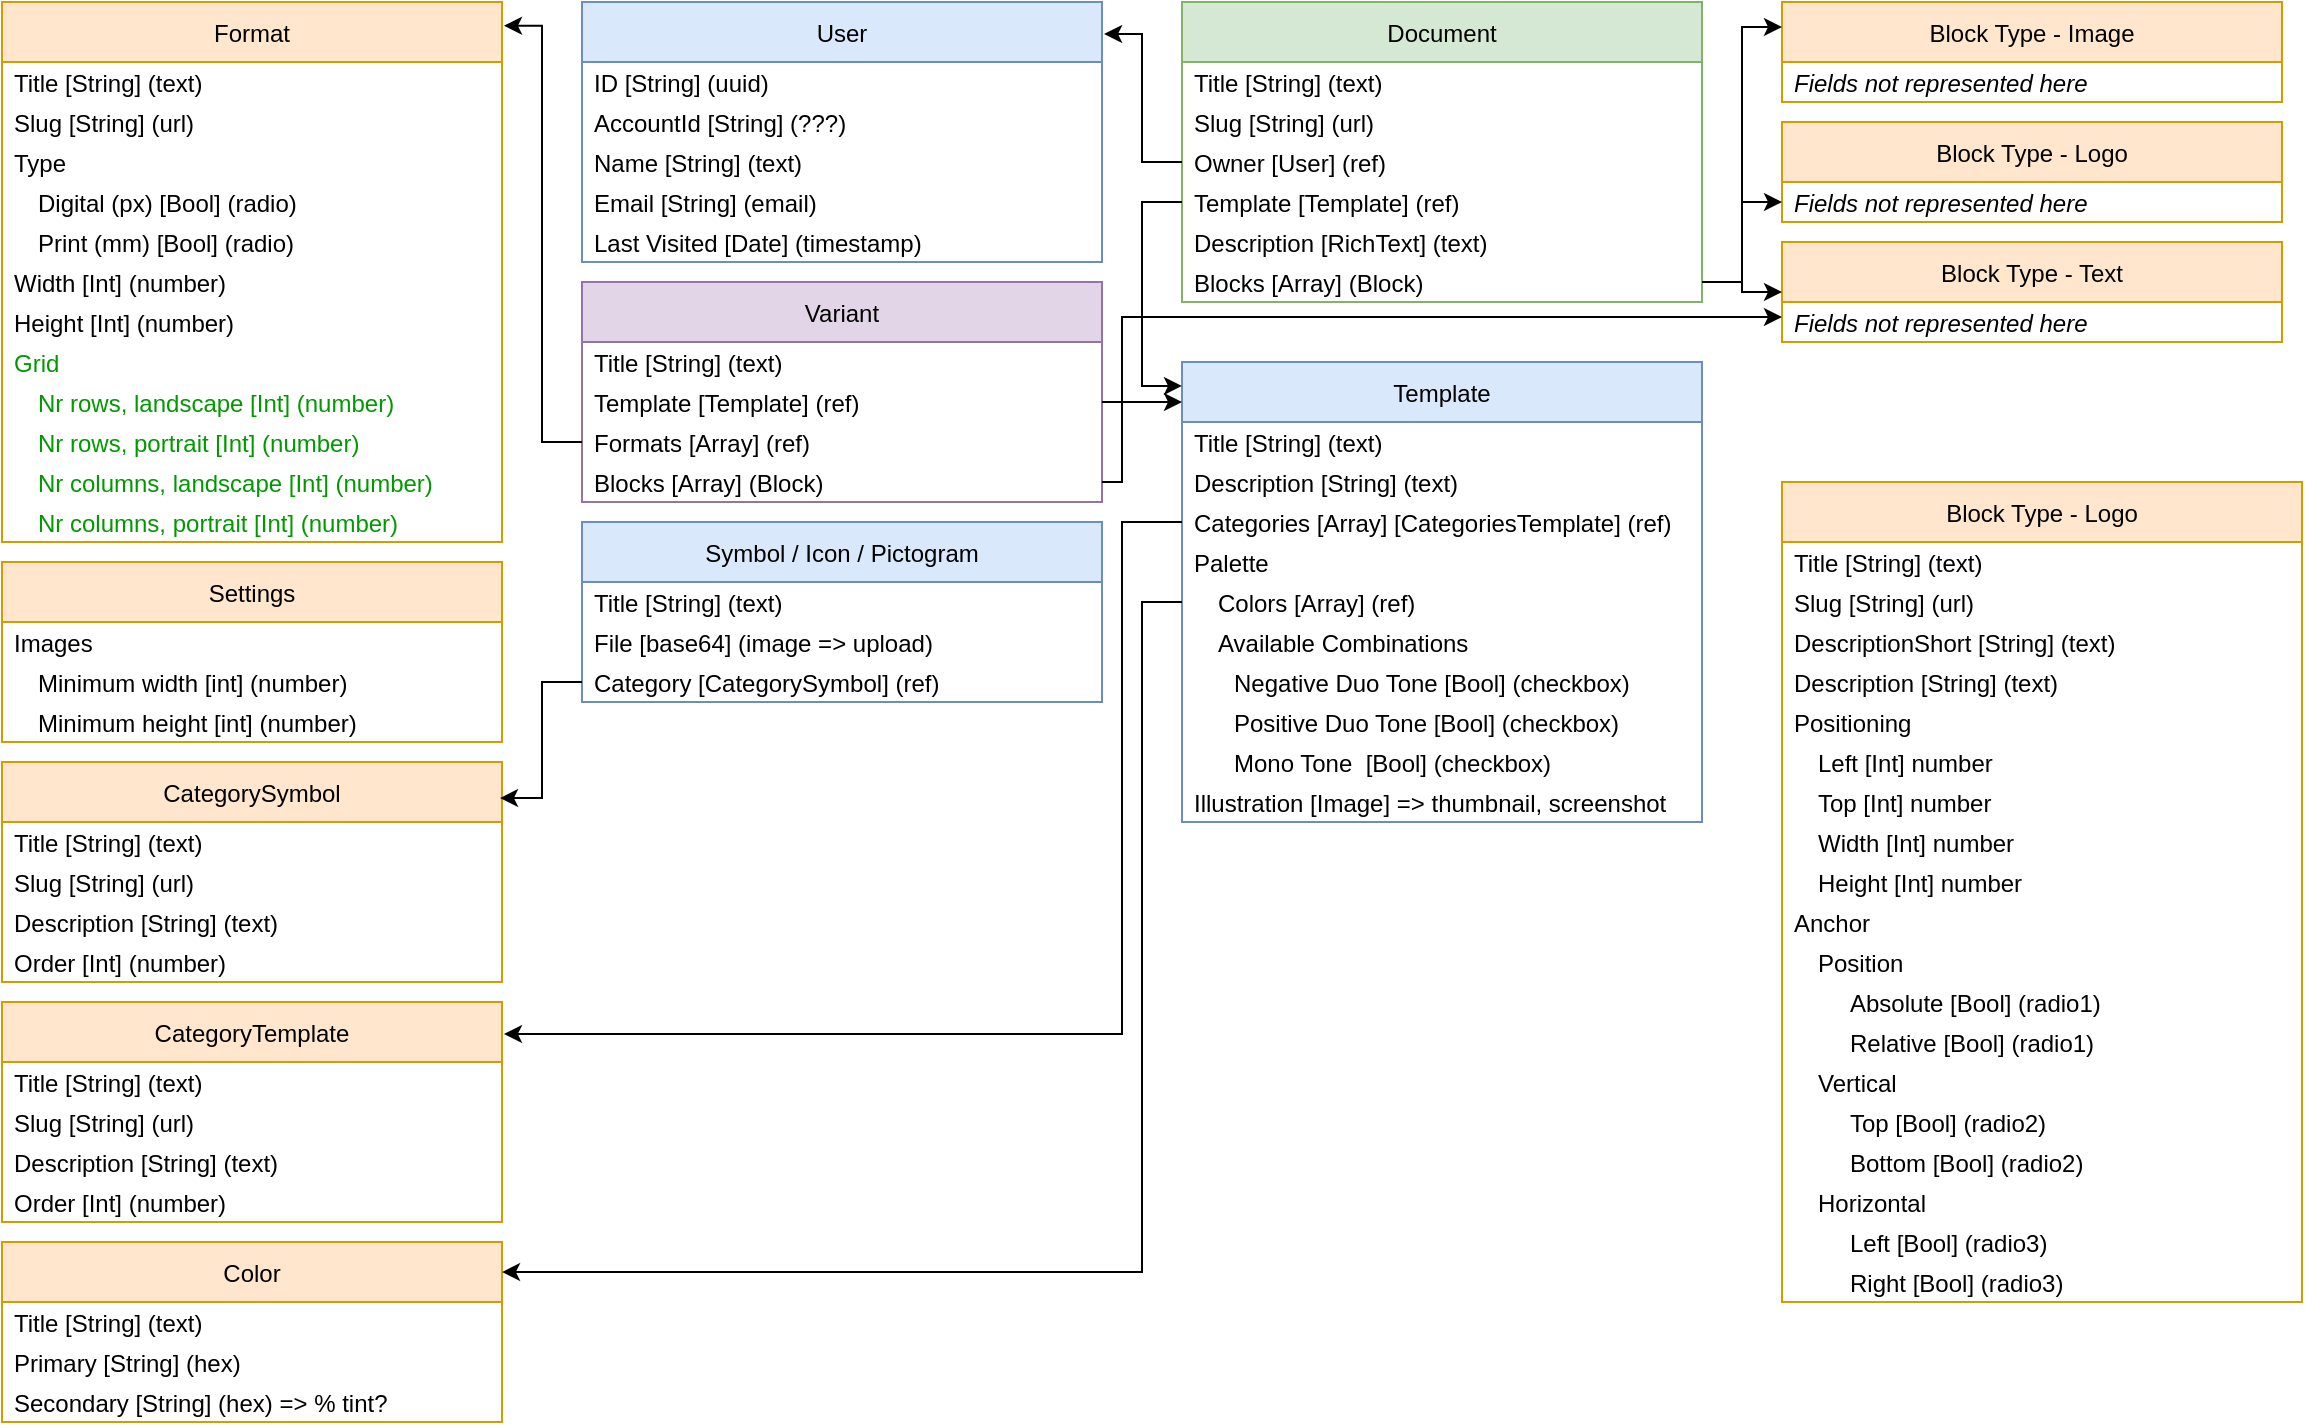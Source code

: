 <mxfile version="20.3.1" type="github">
  <diagram name="Page-1" id="2ca16b54-16f6-2749-3443-fa8db7711227">
    <mxGraphModel dx="1234" dy="793" grid="1" gridSize="10" guides="1" tooltips="1" connect="1" arrows="1" fold="1" page="1" pageScale="1" pageWidth="4681" pageHeight="3300" background="none" math="0" shadow="0">
      <root>
        <mxCell id="0" />
        <mxCell id="1" parent="0" />
        <mxCell id="rpwav4ls4cNXlfBs2Azv-4" value="Format" style="swimlane;fontStyle=0;childLayout=stackLayout;horizontal=1;startSize=30;horizontalStack=0;resizeParent=1;resizeParentMax=0;resizeLast=0;collapsible=1;marginBottom=0;strokeColor=#d79b00;fillColor=#ffe6cc;" vertex="1" parent="1">
          <mxGeometry x="10" y="10" width="250" height="270" as="geometry" />
        </mxCell>
        <mxCell id="rpwav4ls4cNXlfBs2Azv-5" value="Title [String] (text)" style="text;strokeColor=none;fillColor=none;align=left;verticalAlign=middle;spacingLeft=4;spacingRight=4;overflow=hidden;points=[[0,0.5],[1,0.5]];portConstraint=eastwest;rotatable=0;spacing=2;" vertex="1" parent="rpwav4ls4cNXlfBs2Azv-4">
          <mxGeometry y="30" width="250" height="20" as="geometry" />
        </mxCell>
        <mxCell id="rpwav4ls4cNXlfBs2Azv-6" value="Slug [String] (url)" style="text;strokeColor=none;fillColor=none;align=left;verticalAlign=middle;spacingLeft=4;spacingRight=4;overflow=hidden;points=[[0,0.5],[1,0.5]];portConstraint=eastwest;rotatable=0;" vertex="1" parent="rpwav4ls4cNXlfBs2Azv-4">
          <mxGeometry y="50" width="250" height="20" as="geometry" />
        </mxCell>
        <mxCell id="rpwav4ls4cNXlfBs2Azv-10" value="Type" style="text;strokeColor=none;fillColor=none;align=left;verticalAlign=middle;spacingLeft=4;spacingRight=4;overflow=hidden;points=[[0,0.5],[1,0.5]];portConstraint=eastwest;rotatable=0;" vertex="1" parent="rpwav4ls4cNXlfBs2Azv-4">
          <mxGeometry y="70" width="250" height="20" as="geometry" />
        </mxCell>
        <mxCell id="rpwav4ls4cNXlfBs2Azv-8" value="Digital (px) [Bool] (radio)" style="text;strokeColor=none;fillColor=none;align=left;verticalAlign=middle;spacingLeft=16;spacingRight=4;overflow=hidden;points=[[0,0.5],[1,0.5]];portConstraint=eastwest;rotatable=0;" vertex="1" parent="rpwav4ls4cNXlfBs2Azv-4">
          <mxGeometry y="90" width="250" height="20" as="geometry" />
        </mxCell>
        <mxCell id="rpwav4ls4cNXlfBs2Azv-9" value="Print (mm) [Bool] (radio)" style="text;strokeColor=none;fillColor=none;align=left;verticalAlign=middle;spacingLeft=16;spacingRight=4;overflow=hidden;points=[[0,0.5],[1,0.5]];portConstraint=eastwest;rotatable=0;" vertex="1" parent="rpwav4ls4cNXlfBs2Azv-4">
          <mxGeometry y="110" width="250" height="20" as="geometry" />
        </mxCell>
        <mxCell id="rpwav4ls4cNXlfBs2Azv-13" value="Width [Int] (number)" style="text;strokeColor=none;fillColor=none;align=left;verticalAlign=middle;spacingLeft=4;spacingRight=4;overflow=hidden;points=[[0,0.5],[1,0.5]];portConstraint=eastwest;rotatable=0;" vertex="1" parent="rpwav4ls4cNXlfBs2Azv-4">
          <mxGeometry y="130" width="250" height="20" as="geometry" />
        </mxCell>
        <mxCell id="rpwav4ls4cNXlfBs2Azv-14" value="Height [Int] (number)" style="text;strokeColor=none;fillColor=none;align=left;verticalAlign=middle;spacingLeft=4;spacingRight=4;overflow=hidden;points=[[0,0.5],[1,0.5]];portConstraint=eastwest;rotatable=0;" vertex="1" parent="rpwav4ls4cNXlfBs2Azv-4">
          <mxGeometry y="150" width="250" height="20" as="geometry" />
        </mxCell>
        <mxCell id="rpwav4ls4cNXlfBs2Azv-36" value="Grid" style="text;strokeColor=none;fillColor=none;align=left;verticalAlign=middle;spacingLeft=4;spacingRight=4;overflow=hidden;points=[[0,0.5],[1,0.5]];portConstraint=eastwest;rotatable=0;fontColor=#009900;" vertex="1" parent="rpwav4ls4cNXlfBs2Azv-4">
          <mxGeometry y="170" width="250" height="20" as="geometry" />
        </mxCell>
        <mxCell id="rpwav4ls4cNXlfBs2Azv-37" value="Nr rows, landscape [Int] (number)" style="text;strokeColor=none;fillColor=none;align=left;verticalAlign=middle;spacingLeft=16;spacingRight=4;overflow=hidden;points=[[0,0.5],[1,0.5]];portConstraint=eastwest;rotatable=0;fontColor=#009900;" vertex="1" parent="rpwav4ls4cNXlfBs2Azv-4">
          <mxGeometry y="190" width="250" height="20" as="geometry" />
        </mxCell>
        <mxCell id="rpwav4ls4cNXlfBs2Azv-40" value="Nr rows, portrait [Int] (number)" style="text;strokeColor=none;fillColor=none;align=left;verticalAlign=middle;spacingLeft=16;spacingRight=4;overflow=hidden;points=[[0,0.5],[1,0.5]];portConstraint=eastwest;rotatable=0;fontColor=#009900;" vertex="1" parent="rpwav4ls4cNXlfBs2Azv-4">
          <mxGeometry y="210" width="250" height="20" as="geometry" />
        </mxCell>
        <mxCell id="rpwav4ls4cNXlfBs2Azv-41" value="Nr columns, landscape [Int] (number)" style="text;strokeColor=none;fillColor=none;align=left;verticalAlign=middle;spacingLeft=16;spacingRight=4;overflow=hidden;points=[[0,0.5],[1,0.5]];portConstraint=eastwest;rotatable=0;fontColor=#009900;" vertex="1" parent="rpwav4ls4cNXlfBs2Azv-4">
          <mxGeometry y="230" width="250" height="20" as="geometry" />
        </mxCell>
        <mxCell id="rpwav4ls4cNXlfBs2Azv-42" value="Nr columns, portrait [Int] (number)" style="text;strokeColor=none;fillColor=none;align=left;verticalAlign=middle;spacingLeft=16;spacingRight=4;overflow=hidden;points=[[0,0.5],[1,0.5]];portConstraint=eastwest;rotatable=0;fontColor=#009900;" vertex="1" parent="rpwav4ls4cNXlfBs2Azv-4">
          <mxGeometry y="250" width="250" height="20" as="geometry" />
        </mxCell>
        <mxCell id="rpwav4ls4cNXlfBs2Azv-24" value="Template" style="swimlane;fontStyle=0;childLayout=stackLayout;horizontal=1;startSize=30;horizontalStack=0;resizeParent=1;resizeParentMax=0;resizeLast=0;collapsible=1;marginBottom=0;fillColor=#dae8fc;strokeColor=#6c8ebf;" vertex="1" parent="1">
          <mxGeometry x="600" y="190" width="260" height="230" as="geometry" />
        </mxCell>
        <mxCell id="rpwav4ls4cNXlfBs2Azv-25" value="Title [String] (text)" style="text;strokeColor=none;fillColor=none;align=left;verticalAlign=middle;spacingLeft=4;spacingRight=4;overflow=hidden;points=[[0,0.5],[1,0.5]];portConstraint=eastwest;rotatable=0;spacing=2;" vertex="1" parent="rpwav4ls4cNXlfBs2Azv-24">
          <mxGeometry y="30" width="260" height="20" as="geometry" />
        </mxCell>
        <mxCell id="rpwav4ls4cNXlfBs2Azv-26" value="Description [String] (text)" style="text;strokeColor=none;fillColor=none;align=left;verticalAlign=middle;spacingLeft=4;spacingRight=4;overflow=hidden;points=[[0,0.5],[1,0.5]];portConstraint=eastwest;rotatable=0;" vertex="1" parent="rpwav4ls4cNXlfBs2Azv-24">
          <mxGeometry y="50" width="260" height="20" as="geometry" />
        </mxCell>
        <mxCell id="rpwav4ls4cNXlfBs2Azv-109" value="Categories [Array] [CategoriesTemplate] (ref)" style="text;strokeColor=none;fillColor=none;align=left;verticalAlign=middle;spacingLeft=4;spacingRight=4;overflow=hidden;points=[[0,0.5],[1,0.5]];portConstraint=eastwest;rotatable=0;" vertex="1" parent="rpwav4ls4cNXlfBs2Azv-24">
          <mxGeometry y="70" width="260" height="20" as="geometry" />
        </mxCell>
        <mxCell id="rpwav4ls4cNXlfBs2Azv-27" value="Palette" style="text;strokeColor=none;fillColor=none;align=left;verticalAlign=middle;spacingLeft=4;spacingRight=4;overflow=hidden;points=[[0,0.5],[1,0.5]];portConstraint=eastwest;rotatable=0;" vertex="1" parent="rpwav4ls4cNXlfBs2Azv-24">
          <mxGeometry y="90" width="260" height="20" as="geometry" />
        </mxCell>
        <mxCell id="rpwav4ls4cNXlfBs2Azv-28" value="Colors [Array] (ref)" style="text;strokeColor=none;fillColor=none;align=left;verticalAlign=middle;spacingLeft=16;spacingRight=4;overflow=hidden;points=[[0,0.5],[1,0.5]];portConstraint=eastwest;rotatable=0;" vertex="1" parent="rpwav4ls4cNXlfBs2Azv-24">
          <mxGeometry y="110" width="260" height="20" as="geometry" />
        </mxCell>
        <mxCell id="rpwav4ls4cNXlfBs2Azv-29" value="Available Combinations" style="text;strokeColor=none;fillColor=none;align=left;verticalAlign=middle;spacingLeft=16;spacingRight=4;overflow=hidden;points=[[0,0.5],[1,0.5]];portConstraint=eastwest;rotatable=0;" vertex="1" parent="rpwav4ls4cNXlfBs2Azv-24">
          <mxGeometry y="130" width="260" height="20" as="geometry" />
        </mxCell>
        <mxCell id="rpwav4ls4cNXlfBs2Azv-32" value="Negative Duo Tone [Bool] (checkbox)" style="text;strokeColor=none;fillColor=none;align=left;verticalAlign=middle;spacingLeft=24;spacingRight=4;overflow=hidden;points=[[0,0.5],[1,0.5]];portConstraint=eastwest;rotatable=0;" vertex="1" parent="rpwav4ls4cNXlfBs2Azv-24">
          <mxGeometry y="150" width="260" height="20" as="geometry" />
        </mxCell>
        <mxCell id="rpwav4ls4cNXlfBs2Azv-33" value="Positive Duo Tone [Bool] (checkbox)" style="text;strokeColor=none;fillColor=none;align=left;verticalAlign=middle;spacingLeft=24;spacingRight=4;overflow=hidden;points=[[0,0.5],[1,0.5]];portConstraint=eastwest;rotatable=0;" vertex="1" parent="rpwav4ls4cNXlfBs2Azv-24">
          <mxGeometry y="170" width="260" height="20" as="geometry" />
        </mxCell>
        <mxCell id="rpwav4ls4cNXlfBs2Azv-34" value="Mono Tone  [Bool] (checkbox)" style="text;strokeColor=none;fillColor=none;align=left;verticalAlign=middle;spacingLeft=24;spacingRight=4;overflow=hidden;points=[[0,0.5],[1,0.5]];portConstraint=eastwest;rotatable=0;" vertex="1" parent="rpwav4ls4cNXlfBs2Azv-24">
          <mxGeometry y="190" width="260" height="20" as="geometry" />
        </mxCell>
        <mxCell id="rpwav4ls4cNXlfBs2Azv-44" value="Illustration [Image] =&gt; thumbnail, screenshot" style="text;strokeColor=none;fillColor=none;align=left;verticalAlign=middle;spacingLeft=4;spacingRight=4;overflow=hidden;points=[[0,0.5],[1,0.5]];portConstraint=eastwest;rotatable=0;" vertex="1" parent="rpwav4ls4cNXlfBs2Azv-24">
          <mxGeometry y="210" width="260" height="20" as="geometry" />
        </mxCell>
        <mxCell id="rpwav4ls4cNXlfBs2Azv-46" value="Document" style="swimlane;fontStyle=0;childLayout=stackLayout;horizontal=1;startSize=30;horizontalStack=0;resizeParent=1;resizeParentMax=0;resizeLast=0;collapsible=1;marginBottom=0;fillColor=#d5e8d4;strokeColor=#82b366;" vertex="1" parent="1">
          <mxGeometry x="600" y="10" width="260" height="150" as="geometry" />
        </mxCell>
        <mxCell id="rpwav4ls4cNXlfBs2Azv-47" value="Title [String] (text)" style="text;strokeColor=none;fillColor=none;align=left;verticalAlign=middle;spacingLeft=4;spacingRight=4;overflow=hidden;points=[[0,0.5],[1,0.5]];portConstraint=eastwest;rotatable=0;spacing=2;" vertex="1" parent="rpwav4ls4cNXlfBs2Azv-46">
          <mxGeometry y="30" width="260" height="20" as="geometry" />
        </mxCell>
        <mxCell id="rpwav4ls4cNXlfBs2Azv-56" value="Slug [String] (url)" style="text;strokeColor=none;fillColor=none;align=left;verticalAlign=middle;spacingLeft=4;spacingRight=4;overflow=hidden;points=[[0,0.5],[1,0.5]];portConstraint=eastwest;rotatable=0;spacing=2;" vertex="1" parent="rpwav4ls4cNXlfBs2Azv-46">
          <mxGeometry y="50" width="260" height="20" as="geometry" />
        </mxCell>
        <mxCell id="rpwav4ls4cNXlfBs2Azv-57" value="Owner [User] (ref)" style="text;strokeColor=none;fillColor=none;align=left;verticalAlign=middle;spacingLeft=4;spacingRight=4;overflow=hidden;points=[[0,0.5],[1,0.5]];portConstraint=eastwest;rotatable=0;spacing=2;" vertex="1" parent="rpwav4ls4cNXlfBs2Azv-46">
          <mxGeometry y="70" width="260" height="20" as="geometry" />
        </mxCell>
        <mxCell id="rpwav4ls4cNXlfBs2Azv-58" value="Template [Template] (ref)" style="text;strokeColor=none;fillColor=none;align=left;verticalAlign=middle;spacingLeft=4;spacingRight=4;overflow=hidden;points=[[0,0.5],[1,0.5]];portConstraint=eastwest;rotatable=0;spacing=2;" vertex="1" parent="rpwav4ls4cNXlfBs2Azv-46">
          <mxGeometry y="90" width="260" height="20" as="geometry" />
        </mxCell>
        <mxCell id="rpwav4ls4cNXlfBs2Azv-48" value="Description [RichText] (text)" style="text;strokeColor=none;fillColor=none;align=left;verticalAlign=middle;spacingLeft=4;spacingRight=4;overflow=hidden;points=[[0,0.5],[1,0.5]];portConstraint=eastwest;rotatable=0;" vertex="1" parent="rpwav4ls4cNXlfBs2Azv-46">
          <mxGeometry y="110" width="260" height="20" as="geometry" />
        </mxCell>
        <mxCell id="rpwav4ls4cNXlfBs2Azv-55" value="Blocks [Array] (Block)" style="text;strokeColor=none;fillColor=none;align=left;verticalAlign=middle;spacingLeft=4;spacingRight=4;overflow=hidden;points=[[0,0.5],[1,0.5]];portConstraint=eastwest;rotatable=0;" vertex="1" parent="rpwav4ls4cNXlfBs2Azv-46">
          <mxGeometry y="130" width="260" height="20" as="geometry" />
        </mxCell>
        <mxCell id="rpwav4ls4cNXlfBs2Azv-62" value="User" style="swimlane;fontStyle=0;childLayout=stackLayout;horizontal=1;startSize=30;horizontalStack=0;resizeParent=1;resizeParentMax=0;resizeLast=0;collapsible=1;marginBottom=0;fillColor=#dae8fc;strokeColor=#6c8ebf;" vertex="1" parent="1">
          <mxGeometry x="300" y="10" width="260" height="130" as="geometry" />
        </mxCell>
        <mxCell id="rpwav4ls4cNXlfBs2Azv-63" value="ID [String] (uuid)" style="text;strokeColor=none;fillColor=none;align=left;verticalAlign=middle;spacingLeft=4;spacingRight=4;overflow=hidden;points=[[0,0.5],[1,0.5]];portConstraint=eastwest;rotatable=0;spacing=2;" vertex="1" parent="rpwav4ls4cNXlfBs2Azv-62">
          <mxGeometry y="30" width="260" height="20" as="geometry" />
        </mxCell>
        <mxCell id="rpwav4ls4cNXlfBs2Azv-72" value="AccountId [String] (???)" style="text;strokeColor=none;fillColor=none;align=left;verticalAlign=middle;spacingLeft=4;spacingRight=4;overflow=hidden;points=[[0,0.5],[1,0.5]];portConstraint=eastwest;rotatable=0;spacing=2;" vertex="1" parent="rpwav4ls4cNXlfBs2Azv-62">
          <mxGeometry y="50" width="260" height="20" as="geometry" />
        </mxCell>
        <mxCell id="rpwav4ls4cNXlfBs2Azv-73" value="Name [String] (text)" style="text;strokeColor=none;fillColor=none;align=left;verticalAlign=middle;spacingLeft=4;spacingRight=4;overflow=hidden;points=[[0,0.5],[1,0.5]];portConstraint=eastwest;rotatable=0;spacing=2;" vertex="1" parent="rpwav4ls4cNXlfBs2Azv-62">
          <mxGeometry y="70" width="260" height="20" as="geometry" />
        </mxCell>
        <mxCell id="rpwav4ls4cNXlfBs2Azv-64" value="Email [String] (email)" style="text;strokeColor=none;fillColor=none;align=left;verticalAlign=middle;spacingLeft=4;spacingRight=4;overflow=hidden;points=[[0,0.5],[1,0.5]];portConstraint=eastwest;rotatable=0;" vertex="1" parent="rpwav4ls4cNXlfBs2Azv-62">
          <mxGeometry y="90" width="260" height="20" as="geometry" />
        </mxCell>
        <mxCell id="rpwav4ls4cNXlfBs2Azv-65" value="Last Visited [Date] (timestamp)" style="text;strokeColor=none;fillColor=none;align=left;verticalAlign=middle;spacingLeft=4;spacingRight=4;overflow=hidden;points=[[0,0.5],[1,0.5]];portConstraint=eastwest;rotatable=0;" vertex="1" parent="rpwav4ls4cNXlfBs2Azv-62">
          <mxGeometry y="110" width="260" height="20" as="geometry" />
        </mxCell>
        <mxCell id="rpwav4ls4cNXlfBs2Azv-74" style="edgeStyle=orthogonalEdgeStyle;rounded=0;orthogonalLoop=1;jettySize=auto;html=1;exitX=0;exitY=0.5;exitDx=0;exitDy=0;entryX=1.004;entryY=0.123;entryDx=0;entryDy=0;entryPerimeter=0;fontColor=#009900;" edge="1" parent="1" source="rpwav4ls4cNXlfBs2Azv-57" target="rpwav4ls4cNXlfBs2Azv-62">
          <mxGeometry relative="1" as="geometry" />
        </mxCell>
        <mxCell id="rpwav4ls4cNXlfBs2Azv-75" value="Color" style="swimlane;fontStyle=0;childLayout=stackLayout;horizontal=1;startSize=30;horizontalStack=0;resizeParent=1;resizeParentMax=0;resizeLast=0;collapsible=1;marginBottom=0;fillColor=#ffe6cc;strokeColor=#d79b00;" vertex="1" parent="1">
          <mxGeometry x="10" y="630" width="250" height="90" as="geometry" />
        </mxCell>
        <mxCell id="rpwav4ls4cNXlfBs2Azv-76" value="Title [String] (text)" style="text;strokeColor=none;fillColor=none;align=left;verticalAlign=middle;spacingLeft=4;spacingRight=4;overflow=hidden;points=[[0,0.5],[1,0.5]];portConstraint=eastwest;rotatable=0;spacing=2;" vertex="1" parent="rpwav4ls4cNXlfBs2Azv-75">
          <mxGeometry y="30" width="250" height="20" as="geometry" />
        </mxCell>
        <mxCell id="rpwav4ls4cNXlfBs2Azv-77" value="Primary [String] (hex)" style="text;strokeColor=none;fillColor=none;align=left;verticalAlign=middle;spacingLeft=4;spacingRight=4;overflow=hidden;points=[[0,0.5],[1,0.5]];portConstraint=eastwest;rotatable=0;" vertex="1" parent="rpwav4ls4cNXlfBs2Azv-75">
          <mxGeometry y="50" width="250" height="20" as="geometry" />
        </mxCell>
        <mxCell id="rpwav4ls4cNXlfBs2Azv-91" value="Secondary [String] (hex) =&gt; % tint?" style="text;strokeColor=none;fillColor=none;align=left;verticalAlign=middle;spacingLeft=4;spacingRight=4;overflow=hidden;points=[[0,0.5],[1,0.5]];portConstraint=eastwest;rotatable=0;" vertex="1" parent="rpwav4ls4cNXlfBs2Azv-75">
          <mxGeometry y="70" width="250" height="20" as="geometry" />
        </mxCell>
        <mxCell id="rpwav4ls4cNXlfBs2Azv-92" style="edgeStyle=orthogonalEdgeStyle;rounded=0;orthogonalLoop=1;jettySize=auto;html=1;exitX=0;exitY=0.5;exitDx=0;exitDy=0;entryX=1;entryY=0.167;entryDx=0;entryDy=0;entryPerimeter=0;fontColor=#009900;" edge="1" parent="1" source="rpwav4ls4cNXlfBs2Azv-28" target="rpwav4ls4cNXlfBs2Azv-75">
          <mxGeometry relative="1" as="geometry">
            <Array as="points">
              <mxPoint x="580" y="310" />
              <mxPoint x="580" y="645" />
            </Array>
          </mxGeometry>
        </mxCell>
        <mxCell id="rpwav4ls4cNXlfBs2Azv-93" value="Symbol / Icon / Pictogram" style="swimlane;fontStyle=0;childLayout=stackLayout;horizontal=1;startSize=30;horizontalStack=0;resizeParent=1;resizeParentMax=0;resizeLast=0;collapsible=1;marginBottom=0;fillColor=#dae8fc;strokeColor=#6c8ebf;" vertex="1" parent="1">
          <mxGeometry x="300" y="270" width="260" height="90" as="geometry" />
        </mxCell>
        <mxCell id="rpwav4ls4cNXlfBs2Azv-94" value="Title [String] (text)" style="text;strokeColor=none;fillColor=none;align=left;verticalAlign=middle;spacingLeft=4;spacingRight=4;overflow=hidden;points=[[0,0.5],[1,0.5]];portConstraint=eastwest;rotatable=0;spacing=2;" vertex="1" parent="rpwav4ls4cNXlfBs2Azv-93">
          <mxGeometry y="30" width="260" height="20" as="geometry" />
        </mxCell>
        <mxCell id="rpwav4ls4cNXlfBs2Azv-95" value="File [base64] (image =&gt; upload)" style="text;strokeColor=none;fillColor=none;align=left;verticalAlign=middle;spacingLeft=4;spacingRight=4;overflow=hidden;points=[[0,0.5],[1,0.5]];portConstraint=eastwest;rotatable=0;" vertex="1" parent="rpwav4ls4cNXlfBs2Azv-93">
          <mxGeometry y="50" width="260" height="20" as="geometry" />
        </mxCell>
        <mxCell id="rpwav4ls4cNXlfBs2Azv-96" value="Category [CategorySymbol] (ref)" style="text;strokeColor=none;fillColor=none;align=left;verticalAlign=middle;spacingLeft=4;spacingRight=4;overflow=hidden;points=[[0,0.5],[1,0.5]];portConstraint=eastwest;rotatable=0;" vertex="1" parent="rpwav4ls4cNXlfBs2Azv-93">
          <mxGeometry y="70" width="260" height="20" as="geometry" />
        </mxCell>
        <mxCell id="rpwav4ls4cNXlfBs2Azv-97" value="CategoryTemplate" style="swimlane;fontStyle=0;childLayout=stackLayout;horizontal=1;startSize=30;horizontalStack=0;resizeParent=1;resizeParentMax=0;resizeLast=0;collapsible=1;marginBottom=0;fillColor=#ffe6cc;strokeColor=#d79b00;" vertex="1" parent="1">
          <mxGeometry x="10" y="510" width="250" height="110" as="geometry" />
        </mxCell>
        <mxCell id="rpwav4ls4cNXlfBs2Azv-98" value="Title [String] (text)" style="text;strokeColor=none;fillColor=none;align=left;verticalAlign=middle;spacingLeft=4;spacingRight=4;overflow=hidden;points=[[0,0.5],[1,0.5]];portConstraint=eastwest;rotatable=0;spacing=2;" vertex="1" parent="rpwav4ls4cNXlfBs2Azv-97">
          <mxGeometry y="30" width="250" height="20" as="geometry" />
        </mxCell>
        <mxCell id="rpwav4ls4cNXlfBs2Azv-99" value="Slug [String] (url)" style="text;strokeColor=none;fillColor=none;align=left;verticalAlign=middle;spacingLeft=4;spacingRight=4;overflow=hidden;points=[[0,0.5],[1,0.5]];portConstraint=eastwest;rotatable=0;" vertex="1" parent="rpwav4ls4cNXlfBs2Azv-97">
          <mxGeometry y="50" width="250" height="20" as="geometry" />
        </mxCell>
        <mxCell id="rpwav4ls4cNXlfBs2Azv-100" value="Description [String] (text)" style="text;strokeColor=none;fillColor=none;align=left;verticalAlign=middle;spacingLeft=4;spacingRight=4;overflow=hidden;points=[[0,0.5],[1,0.5]];portConstraint=eastwest;rotatable=0;" vertex="1" parent="rpwav4ls4cNXlfBs2Azv-97">
          <mxGeometry y="70" width="250" height="20" as="geometry" />
        </mxCell>
        <mxCell id="rpwav4ls4cNXlfBs2Azv-102" value="Order [Int] (number)" style="text;strokeColor=none;fillColor=none;align=left;verticalAlign=middle;spacingLeft=4;spacingRight=4;overflow=hidden;points=[[0,0.5],[1,0.5]];portConstraint=eastwest;rotatable=0;" vertex="1" parent="rpwav4ls4cNXlfBs2Azv-97">
          <mxGeometry y="90" width="250" height="20" as="geometry" />
        </mxCell>
        <mxCell id="rpwav4ls4cNXlfBs2Azv-103" value="CategorySymbol" style="swimlane;fontStyle=0;childLayout=stackLayout;horizontal=1;startSize=30;horizontalStack=0;resizeParent=1;resizeParentMax=0;resizeLast=0;collapsible=1;marginBottom=0;fillColor=#ffe6cc;strokeColor=#d79b00;" vertex="1" parent="1">
          <mxGeometry x="10" y="390" width="250" height="110" as="geometry" />
        </mxCell>
        <mxCell id="rpwav4ls4cNXlfBs2Azv-104" value="Title [String] (text)" style="text;strokeColor=none;fillColor=none;align=left;verticalAlign=middle;spacingLeft=4;spacingRight=4;overflow=hidden;points=[[0,0.5],[1,0.5]];portConstraint=eastwest;rotatable=0;spacing=2;" vertex="1" parent="rpwav4ls4cNXlfBs2Azv-103">
          <mxGeometry y="30" width="250" height="20" as="geometry" />
        </mxCell>
        <mxCell id="rpwav4ls4cNXlfBs2Azv-105" value="Slug [String] (url)" style="text;strokeColor=none;fillColor=none;align=left;verticalAlign=middle;spacingLeft=4;spacingRight=4;overflow=hidden;points=[[0,0.5],[1,0.5]];portConstraint=eastwest;rotatable=0;" vertex="1" parent="rpwav4ls4cNXlfBs2Azv-103">
          <mxGeometry y="50" width="250" height="20" as="geometry" />
        </mxCell>
        <mxCell id="rpwav4ls4cNXlfBs2Azv-106" value="Description [String] (text)" style="text;strokeColor=none;fillColor=none;align=left;verticalAlign=middle;spacingLeft=4;spacingRight=4;overflow=hidden;points=[[0,0.5],[1,0.5]];portConstraint=eastwest;rotatable=0;" vertex="1" parent="rpwav4ls4cNXlfBs2Azv-103">
          <mxGeometry y="70" width="250" height="20" as="geometry" />
        </mxCell>
        <mxCell id="rpwav4ls4cNXlfBs2Azv-107" value="Order [Int] (number)" style="text;strokeColor=none;fillColor=none;align=left;verticalAlign=middle;spacingLeft=4;spacingRight=4;overflow=hidden;points=[[0,0.5],[1,0.5]];portConstraint=eastwest;rotatable=0;" vertex="1" parent="rpwav4ls4cNXlfBs2Azv-103">
          <mxGeometry y="90" width="250" height="20" as="geometry" />
        </mxCell>
        <mxCell id="rpwav4ls4cNXlfBs2Azv-108" style="edgeStyle=orthogonalEdgeStyle;rounded=0;orthogonalLoop=1;jettySize=auto;html=1;exitX=0;exitY=0.5;exitDx=0;exitDy=0;entryX=0.996;entryY=0.164;entryDx=0;entryDy=0;entryPerimeter=0;fontColor=#009900;" edge="1" parent="1" source="rpwav4ls4cNXlfBs2Azv-96" target="rpwav4ls4cNXlfBs2Azv-103">
          <mxGeometry relative="1" as="geometry" />
        </mxCell>
        <mxCell id="rpwav4ls4cNXlfBs2Azv-110" style="edgeStyle=orthogonalEdgeStyle;rounded=0;orthogonalLoop=1;jettySize=auto;html=1;entryX=1.004;entryY=0.145;entryDx=0;entryDy=0;entryPerimeter=0;fontColor=#009900;" edge="1" parent="1" target="rpwav4ls4cNXlfBs2Azv-97">
          <mxGeometry relative="1" as="geometry">
            <mxPoint x="600" y="270" as="sourcePoint" />
            <Array as="points">
              <mxPoint x="600" y="270" />
              <mxPoint x="570" y="270" />
              <mxPoint x="570" y="526" />
            </Array>
          </mxGeometry>
        </mxCell>
        <mxCell id="rpwav4ls4cNXlfBs2Azv-111" value="Settings" style="swimlane;fontStyle=0;childLayout=stackLayout;horizontal=1;startSize=30;horizontalStack=0;resizeParent=1;resizeParentMax=0;resizeLast=0;collapsible=1;marginBottom=0;fillColor=#ffe6cc;strokeColor=#d79b00;" vertex="1" parent="1">
          <mxGeometry x="10" y="290" width="250" height="90" as="geometry" />
        </mxCell>
        <mxCell id="rpwav4ls4cNXlfBs2Azv-114" value="Images" style="text;strokeColor=none;fillColor=none;align=left;verticalAlign=middle;spacingLeft=4;spacingRight=4;overflow=hidden;points=[[0,0.5],[1,0.5]];portConstraint=eastwest;rotatable=0;" vertex="1" parent="rpwav4ls4cNXlfBs2Azv-111">
          <mxGeometry y="30" width="250" height="20" as="geometry" />
        </mxCell>
        <mxCell id="rpwav4ls4cNXlfBs2Azv-115" value="Minimum width [int] (number)" style="text;strokeColor=none;fillColor=none;align=left;verticalAlign=middle;spacingLeft=16;spacingRight=4;overflow=hidden;points=[[0,0.5],[1,0.5]];portConstraint=eastwest;rotatable=0;" vertex="1" parent="rpwav4ls4cNXlfBs2Azv-111">
          <mxGeometry y="50" width="250" height="20" as="geometry" />
        </mxCell>
        <mxCell id="rpwav4ls4cNXlfBs2Azv-124" value="Minimum height [int] (number)" style="text;strokeColor=none;fillColor=none;align=left;verticalAlign=middle;spacingLeft=16;spacingRight=4;overflow=hidden;points=[[0,0.5],[1,0.5]];portConstraint=eastwest;rotatable=0;" vertex="1" parent="rpwav4ls4cNXlfBs2Azv-111">
          <mxGeometry y="70" width="250" height="20" as="geometry" />
        </mxCell>
        <mxCell id="rpwav4ls4cNXlfBs2Azv-125" value="Variant" style="swimlane;fontStyle=0;childLayout=stackLayout;horizontal=1;startSize=30;horizontalStack=0;resizeParent=1;resizeParentMax=0;resizeLast=0;collapsible=1;marginBottom=0;fillColor=#e1d5e7;strokeColor=#9673a6;" vertex="1" parent="1">
          <mxGeometry x="300" y="150" width="260" height="110" as="geometry" />
        </mxCell>
        <mxCell id="rpwav4ls4cNXlfBs2Azv-127" value="Title [String] (text)" style="text;strokeColor=none;fillColor=none;align=left;verticalAlign=middle;spacingLeft=4;spacingRight=4;overflow=hidden;points=[[0,0.5],[1,0.5]];portConstraint=eastwest;rotatable=0;spacing=2;" vertex="1" parent="rpwav4ls4cNXlfBs2Azv-125">
          <mxGeometry y="30" width="260" height="20" as="geometry" />
        </mxCell>
        <mxCell id="rpwav4ls4cNXlfBs2Azv-128" value="Template [Template] (ref)" style="text;strokeColor=none;fillColor=none;align=left;verticalAlign=middle;spacingLeft=4;spacingRight=4;overflow=hidden;points=[[0,0.5],[1,0.5]];portConstraint=eastwest;rotatable=0;spacing=2;" vertex="1" parent="rpwav4ls4cNXlfBs2Azv-125">
          <mxGeometry y="50" width="260" height="20" as="geometry" />
        </mxCell>
        <mxCell id="rpwav4ls4cNXlfBs2Azv-129" value="Formats [Array] (ref)" style="text;strokeColor=none;fillColor=none;align=left;verticalAlign=middle;spacingLeft=4;spacingRight=4;overflow=hidden;points=[[0,0.5],[1,0.5]];portConstraint=eastwest;rotatable=0;" vertex="1" parent="rpwav4ls4cNXlfBs2Azv-125">
          <mxGeometry y="70" width="260" height="20" as="geometry" />
        </mxCell>
        <mxCell id="rpwav4ls4cNXlfBs2Azv-130" value="Blocks [Array] (Block)" style="text;strokeColor=none;fillColor=none;align=left;verticalAlign=middle;spacingLeft=4;spacingRight=4;overflow=hidden;points=[[0,0.5],[1,0.5]];portConstraint=eastwest;rotatable=0;" vertex="1" parent="rpwav4ls4cNXlfBs2Azv-125">
          <mxGeometry y="90" width="260" height="20" as="geometry" />
        </mxCell>
        <mxCell id="rpwav4ls4cNXlfBs2Azv-134" style="edgeStyle=orthogonalEdgeStyle;rounded=0;orthogonalLoop=1;jettySize=auto;html=1;exitX=0;exitY=0.5;exitDx=0;exitDy=0;entryX=1.004;entryY=0.044;entryDx=0;entryDy=0;entryPerimeter=0;fontColor=#009900;" edge="1" parent="1" source="rpwav4ls4cNXlfBs2Azv-129" target="rpwav4ls4cNXlfBs2Azv-4">
          <mxGeometry relative="1" as="geometry" />
        </mxCell>
        <mxCell id="rpwav4ls4cNXlfBs2Azv-138" style="edgeStyle=orthogonalEdgeStyle;rounded=0;orthogonalLoop=1;jettySize=auto;html=1;exitX=1;exitY=0.5;exitDx=0;exitDy=0;fontColor=#009900;" edge="1" parent="1" source="rpwav4ls4cNXlfBs2Azv-128">
          <mxGeometry relative="1" as="geometry">
            <mxPoint x="600" y="210" as="targetPoint" />
          </mxGeometry>
        </mxCell>
        <mxCell id="rpwav4ls4cNXlfBs2Azv-139" style="edgeStyle=orthogonalEdgeStyle;rounded=0;orthogonalLoop=1;jettySize=auto;html=1;exitX=0;exitY=0.5;exitDx=0;exitDy=0;entryX=0;entryY=0.052;entryDx=0;entryDy=0;entryPerimeter=0;fontColor=#009900;" edge="1" parent="1" source="rpwav4ls4cNXlfBs2Azv-58" target="rpwav4ls4cNXlfBs2Azv-24">
          <mxGeometry relative="1" as="geometry" />
        </mxCell>
        <mxCell id="rpwav4ls4cNXlfBs2Azv-140" value="Block Type - Image" style="swimlane;fontStyle=0;childLayout=stackLayout;horizontal=1;startSize=30;horizontalStack=0;resizeParent=1;resizeParentMax=0;resizeLast=0;collapsible=1;marginBottom=0;fillColor=#ffe6cc;strokeColor=#d79b00;" vertex="1" parent="1">
          <mxGeometry x="900" y="10" width="250" height="50" as="geometry">
            <mxRectangle x="900" y="10" width="140" height="30" as="alternateBounds" />
          </mxGeometry>
        </mxCell>
        <mxCell id="rpwav4ls4cNXlfBs2Azv-141" value="Fields not represented here" style="text;strokeColor=none;fillColor=none;align=left;verticalAlign=middle;spacingLeft=4;spacingRight=4;overflow=hidden;points=[[0,0.5],[1,0.5]];portConstraint=eastwest;rotatable=0;spacing=2;fontStyle=2" vertex="1" parent="rpwav4ls4cNXlfBs2Azv-140">
          <mxGeometry y="30" width="250" height="20" as="geometry" />
        </mxCell>
        <mxCell id="rpwav4ls4cNXlfBs2Azv-145" value="Block Type - Text" style="swimlane;fontStyle=0;childLayout=stackLayout;horizontal=1;startSize=30;horizontalStack=0;resizeParent=1;resizeParentMax=0;resizeLast=0;collapsible=1;marginBottom=0;fillColor=#ffe6cc;strokeColor=#d79b00;" vertex="1" parent="1">
          <mxGeometry x="900" y="130" width="250" height="50" as="geometry">
            <mxRectangle x="900" y="130" width="130" height="30" as="alternateBounds" />
          </mxGeometry>
        </mxCell>
        <mxCell id="rpwav4ls4cNXlfBs2Azv-146" value="Fields not represented here" style="text;strokeColor=none;fillColor=none;align=left;verticalAlign=middle;spacingLeft=4;spacingRight=4;overflow=hidden;points=[[0,0.5],[1,0.5]];portConstraint=eastwest;rotatable=0;spacing=2;fontStyle=2" vertex="1" parent="rpwav4ls4cNXlfBs2Azv-145">
          <mxGeometry y="30" width="250" height="20" as="geometry" />
        </mxCell>
        <mxCell id="rpwav4ls4cNXlfBs2Azv-147" value="Block Type - Logo" style="swimlane;fontStyle=0;childLayout=stackLayout;horizontal=1;startSize=30;horizontalStack=0;resizeParent=1;resizeParentMax=0;resizeLast=0;collapsible=1;marginBottom=0;fillColor=#ffe6cc;strokeColor=#d79b00;" vertex="1" parent="1">
          <mxGeometry x="900" y="70" width="250" height="50" as="geometry">
            <mxRectangle x="900" y="70" width="140" height="30" as="alternateBounds" />
          </mxGeometry>
        </mxCell>
        <mxCell id="rpwav4ls4cNXlfBs2Azv-148" value="Fields not represented here" style="text;strokeColor=none;fillColor=none;align=left;verticalAlign=middle;spacingLeft=4;spacingRight=4;overflow=hidden;points=[[0,0.5],[1,0.5]];portConstraint=eastwest;rotatable=0;spacing=2;fontStyle=2" vertex="1" parent="rpwav4ls4cNXlfBs2Azv-147">
          <mxGeometry y="30" width="250" height="20" as="geometry" />
        </mxCell>
        <mxCell id="rpwav4ls4cNXlfBs2Azv-149" style="edgeStyle=orthogonalEdgeStyle;rounded=0;orthogonalLoop=1;jettySize=auto;html=1;exitX=1;exitY=0.5;exitDx=0;exitDy=0;entryX=0;entryY=0.25;entryDx=0;entryDy=0;fontColor=#009900;" edge="1" parent="1" source="rpwav4ls4cNXlfBs2Azv-55" target="rpwav4ls4cNXlfBs2Azv-140">
          <mxGeometry relative="1" as="geometry" />
        </mxCell>
        <mxCell id="rpwav4ls4cNXlfBs2Azv-150" value="" style="edgeStyle=orthogonalEdgeStyle;rounded=0;orthogonalLoop=1;jettySize=auto;html=1;fontColor=#009900;endArrow=classic;endFill=1;" edge="1" parent="1" source="rpwav4ls4cNXlfBs2Azv-55" target="rpwav4ls4cNXlfBs2Azv-148">
          <mxGeometry relative="1" as="geometry" />
        </mxCell>
        <mxCell id="rpwav4ls4cNXlfBs2Azv-151" value="" style="edgeStyle=orthogonalEdgeStyle;rounded=0;orthogonalLoop=1;jettySize=auto;html=1;fontColor=#009900;" edge="1" parent="1" source="rpwav4ls4cNXlfBs2Azv-55" target="rpwav4ls4cNXlfBs2Azv-145">
          <mxGeometry relative="1" as="geometry" />
        </mxCell>
        <mxCell id="rpwav4ls4cNXlfBs2Azv-152" style="edgeStyle=orthogonalEdgeStyle;rounded=0;orthogonalLoop=1;jettySize=auto;html=1;exitX=1;exitY=0.5;exitDx=0;exitDy=0;entryX=0;entryY=0.75;entryDx=0;entryDy=0;fontColor=#009900;endArrow=classic;endFill=1;" edge="1" parent="1" source="rpwav4ls4cNXlfBs2Azv-130" target="rpwav4ls4cNXlfBs2Azv-145">
          <mxGeometry relative="1" as="geometry">
            <Array as="points">
              <mxPoint x="570" y="250" />
              <mxPoint x="570" y="168" />
            </Array>
          </mxGeometry>
        </mxCell>
        <mxCell id="rpwav4ls4cNXlfBs2Azv-153" value="Block Type - Logo" style="swimlane;fontStyle=0;childLayout=stackLayout;horizontal=1;startSize=30;horizontalStack=0;resizeParent=1;resizeParentMax=0;resizeLast=0;collapsible=1;marginBottom=0;fillColor=#ffe6cc;strokeColor=#d79b00;" vertex="1" parent="1">
          <mxGeometry x="900" y="250" width="260" height="410" as="geometry" />
        </mxCell>
        <mxCell id="rpwav4ls4cNXlfBs2Azv-154" value="Title [String] (text)" style="text;strokeColor=none;fillColor=none;align=left;verticalAlign=middle;spacingLeft=4;spacingRight=4;overflow=hidden;points=[[0,0.5],[1,0.5]];portConstraint=eastwest;rotatable=0;spacing=2;" vertex="1" parent="rpwav4ls4cNXlfBs2Azv-153">
          <mxGeometry y="30" width="260" height="20" as="geometry" />
        </mxCell>
        <mxCell id="rpwav4ls4cNXlfBs2Azv-155" value="Slug [String] (url)" style="text;strokeColor=none;fillColor=none;align=left;verticalAlign=middle;spacingLeft=4;spacingRight=4;overflow=hidden;points=[[0,0.5],[1,0.5]];portConstraint=eastwest;rotatable=0;" vertex="1" parent="rpwav4ls4cNXlfBs2Azv-153">
          <mxGeometry y="50" width="260" height="20" as="geometry" />
        </mxCell>
        <mxCell id="rpwav4ls4cNXlfBs2Azv-156" value="DescriptionShort [String] (text)" style="text;strokeColor=none;fillColor=none;align=left;verticalAlign=middle;spacingLeft=4;spacingRight=4;overflow=hidden;points=[[0,0.5],[1,0.5]];portConstraint=eastwest;rotatable=0;" vertex="1" parent="rpwav4ls4cNXlfBs2Azv-153">
          <mxGeometry y="70" width="260" height="20" as="geometry" />
        </mxCell>
        <mxCell id="rpwav4ls4cNXlfBs2Azv-157" value="Description [String] (text)" style="text;strokeColor=none;fillColor=none;align=left;verticalAlign=middle;spacingLeft=4;spacingRight=4;overflow=hidden;points=[[0,0.5],[1,0.5]];portConstraint=eastwest;rotatable=0;" vertex="1" parent="rpwav4ls4cNXlfBs2Azv-153">
          <mxGeometry y="90" width="260" height="20" as="geometry" />
        </mxCell>
        <mxCell id="rpwav4ls4cNXlfBs2Azv-163" value="Positioning" style="text;strokeColor=none;fillColor=none;align=left;verticalAlign=middle;spacingLeft=4;spacingRight=4;overflow=hidden;points=[[0,0.5],[1,0.5]];portConstraint=eastwest;rotatable=0;" vertex="1" parent="rpwav4ls4cNXlfBs2Azv-153">
          <mxGeometry y="110" width="260" height="20" as="geometry" />
        </mxCell>
        <mxCell id="rpwav4ls4cNXlfBs2Azv-164" value="Left [Int] number" style="text;strokeColor=none;fillColor=none;align=left;verticalAlign=middle;spacingLeft=16;spacingRight=4;overflow=hidden;points=[[0,0.5],[1,0.5]];portConstraint=eastwest;rotatable=0;" vertex="1" parent="rpwav4ls4cNXlfBs2Azv-153">
          <mxGeometry y="130" width="260" height="20" as="geometry" />
        </mxCell>
        <mxCell id="rpwav4ls4cNXlfBs2Azv-181" value="Top [Int] number" style="text;strokeColor=none;fillColor=none;align=left;verticalAlign=middle;spacingLeft=16;spacingRight=4;overflow=hidden;points=[[0,0.5],[1,0.5]];portConstraint=eastwest;rotatable=0;" vertex="1" parent="rpwav4ls4cNXlfBs2Azv-153">
          <mxGeometry y="150" width="260" height="20" as="geometry" />
        </mxCell>
        <mxCell id="rpwav4ls4cNXlfBs2Azv-182" value="Width [Int] number" style="text;strokeColor=none;fillColor=none;align=left;verticalAlign=middle;spacingLeft=16;spacingRight=4;overflow=hidden;points=[[0,0.5],[1,0.5]];portConstraint=eastwest;rotatable=0;" vertex="1" parent="rpwav4ls4cNXlfBs2Azv-153">
          <mxGeometry y="170" width="260" height="20" as="geometry" />
        </mxCell>
        <mxCell id="rpwav4ls4cNXlfBs2Azv-183" value="Height [Int] number" style="text;strokeColor=none;fillColor=none;align=left;verticalAlign=middle;spacingLeft=16;spacingRight=4;overflow=hidden;points=[[0,0.5],[1,0.5]];portConstraint=eastwest;rotatable=0;" vertex="1" parent="rpwav4ls4cNXlfBs2Azv-153">
          <mxGeometry y="190" width="260" height="20" as="geometry" />
        </mxCell>
        <mxCell id="rpwav4ls4cNXlfBs2Azv-167" value="Anchor" style="text;strokeColor=none;fillColor=none;align=left;verticalAlign=middle;spacingLeft=4;spacingRight=4;overflow=hidden;points=[[0,0.5],[1,0.5]];portConstraint=eastwest;rotatable=0;" vertex="1" parent="rpwav4ls4cNXlfBs2Azv-153">
          <mxGeometry y="210" width="260" height="20" as="geometry" />
        </mxCell>
        <mxCell id="rpwav4ls4cNXlfBs2Azv-168" value="Position" style="text;strokeColor=none;fillColor=none;align=left;verticalAlign=middle;spacingLeft=16;spacingRight=4;overflow=hidden;points=[[0,0.5],[1,0.5]];portConstraint=eastwest;rotatable=0;" vertex="1" parent="rpwav4ls4cNXlfBs2Azv-153">
          <mxGeometry y="230" width="260" height="20" as="geometry" />
        </mxCell>
        <mxCell id="rpwav4ls4cNXlfBs2Azv-169" value="Absolute [Bool] (radio1)" style="text;strokeColor=none;fillColor=none;align=left;verticalAlign=middle;spacingLeft=32;spacingRight=4;overflow=hidden;points=[[0,0.5],[1,0.5]];portConstraint=eastwest;rotatable=0;" vertex="1" parent="rpwav4ls4cNXlfBs2Azv-153">
          <mxGeometry y="250" width="260" height="20" as="geometry" />
        </mxCell>
        <mxCell id="rpwav4ls4cNXlfBs2Azv-184" value="Relative [Bool] (radio1)" style="text;strokeColor=none;fillColor=none;align=left;verticalAlign=middle;spacingLeft=32;spacingRight=4;overflow=hidden;points=[[0,0.5],[1,0.5]];portConstraint=eastwest;rotatable=0;" vertex="1" parent="rpwav4ls4cNXlfBs2Azv-153">
          <mxGeometry y="270" width="260" height="20" as="geometry" />
        </mxCell>
        <mxCell id="rpwav4ls4cNXlfBs2Azv-170" value="Vertical" style="text;strokeColor=none;fillColor=none;align=left;verticalAlign=middle;spacingLeft=16;spacingRight=4;overflow=hidden;points=[[0,0.5],[1,0.5]];portConstraint=eastwest;rotatable=0;" vertex="1" parent="rpwav4ls4cNXlfBs2Azv-153">
          <mxGeometry y="290" width="260" height="20" as="geometry" />
        </mxCell>
        <mxCell id="rpwav4ls4cNXlfBs2Azv-186" value="Top [Bool] (radio2)" style="text;strokeColor=none;fillColor=none;align=left;verticalAlign=middle;spacingLeft=32;spacingRight=4;overflow=hidden;points=[[0,0.5],[1,0.5]];portConstraint=eastwest;rotatable=0;" vertex="1" parent="rpwav4ls4cNXlfBs2Azv-153">
          <mxGeometry y="310" width="260" height="20" as="geometry" />
        </mxCell>
        <mxCell id="rpwav4ls4cNXlfBs2Azv-187" value="Bottom [Bool] (radio2)" style="text;strokeColor=none;fillColor=none;align=left;verticalAlign=middle;spacingLeft=32;spacingRight=4;overflow=hidden;points=[[0,0.5],[1,0.5]];portConstraint=eastwest;rotatable=0;" vertex="1" parent="rpwav4ls4cNXlfBs2Azv-153">
          <mxGeometry y="330" width="260" height="20" as="geometry" />
        </mxCell>
        <mxCell id="rpwav4ls4cNXlfBs2Azv-185" value="Horizontal" style="text;strokeColor=none;fillColor=none;align=left;verticalAlign=middle;spacingLeft=16;spacingRight=4;overflow=hidden;points=[[0,0.5],[1,0.5]];portConstraint=eastwest;rotatable=0;" vertex="1" parent="rpwav4ls4cNXlfBs2Azv-153">
          <mxGeometry y="350" width="260" height="20" as="geometry" />
        </mxCell>
        <mxCell id="rpwav4ls4cNXlfBs2Azv-188" value="Left [Bool] (radio3)" style="text;strokeColor=none;fillColor=none;align=left;verticalAlign=middle;spacingLeft=32;spacingRight=4;overflow=hidden;points=[[0,0.5],[1,0.5]];portConstraint=eastwest;rotatable=0;" vertex="1" parent="rpwav4ls4cNXlfBs2Azv-153">
          <mxGeometry y="370" width="260" height="20" as="geometry" />
        </mxCell>
        <mxCell id="rpwav4ls4cNXlfBs2Azv-190" value="Right [Bool] (radio3)" style="text;strokeColor=none;fillColor=none;align=left;verticalAlign=middle;spacingLeft=32;spacingRight=4;overflow=hidden;points=[[0,0.5],[1,0.5]];portConstraint=eastwest;rotatable=0;" vertex="1" parent="rpwav4ls4cNXlfBs2Azv-153">
          <mxGeometry y="390" width="260" height="20" as="geometry" />
        </mxCell>
      </root>
    </mxGraphModel>
  </diagram>
</mxfile>
